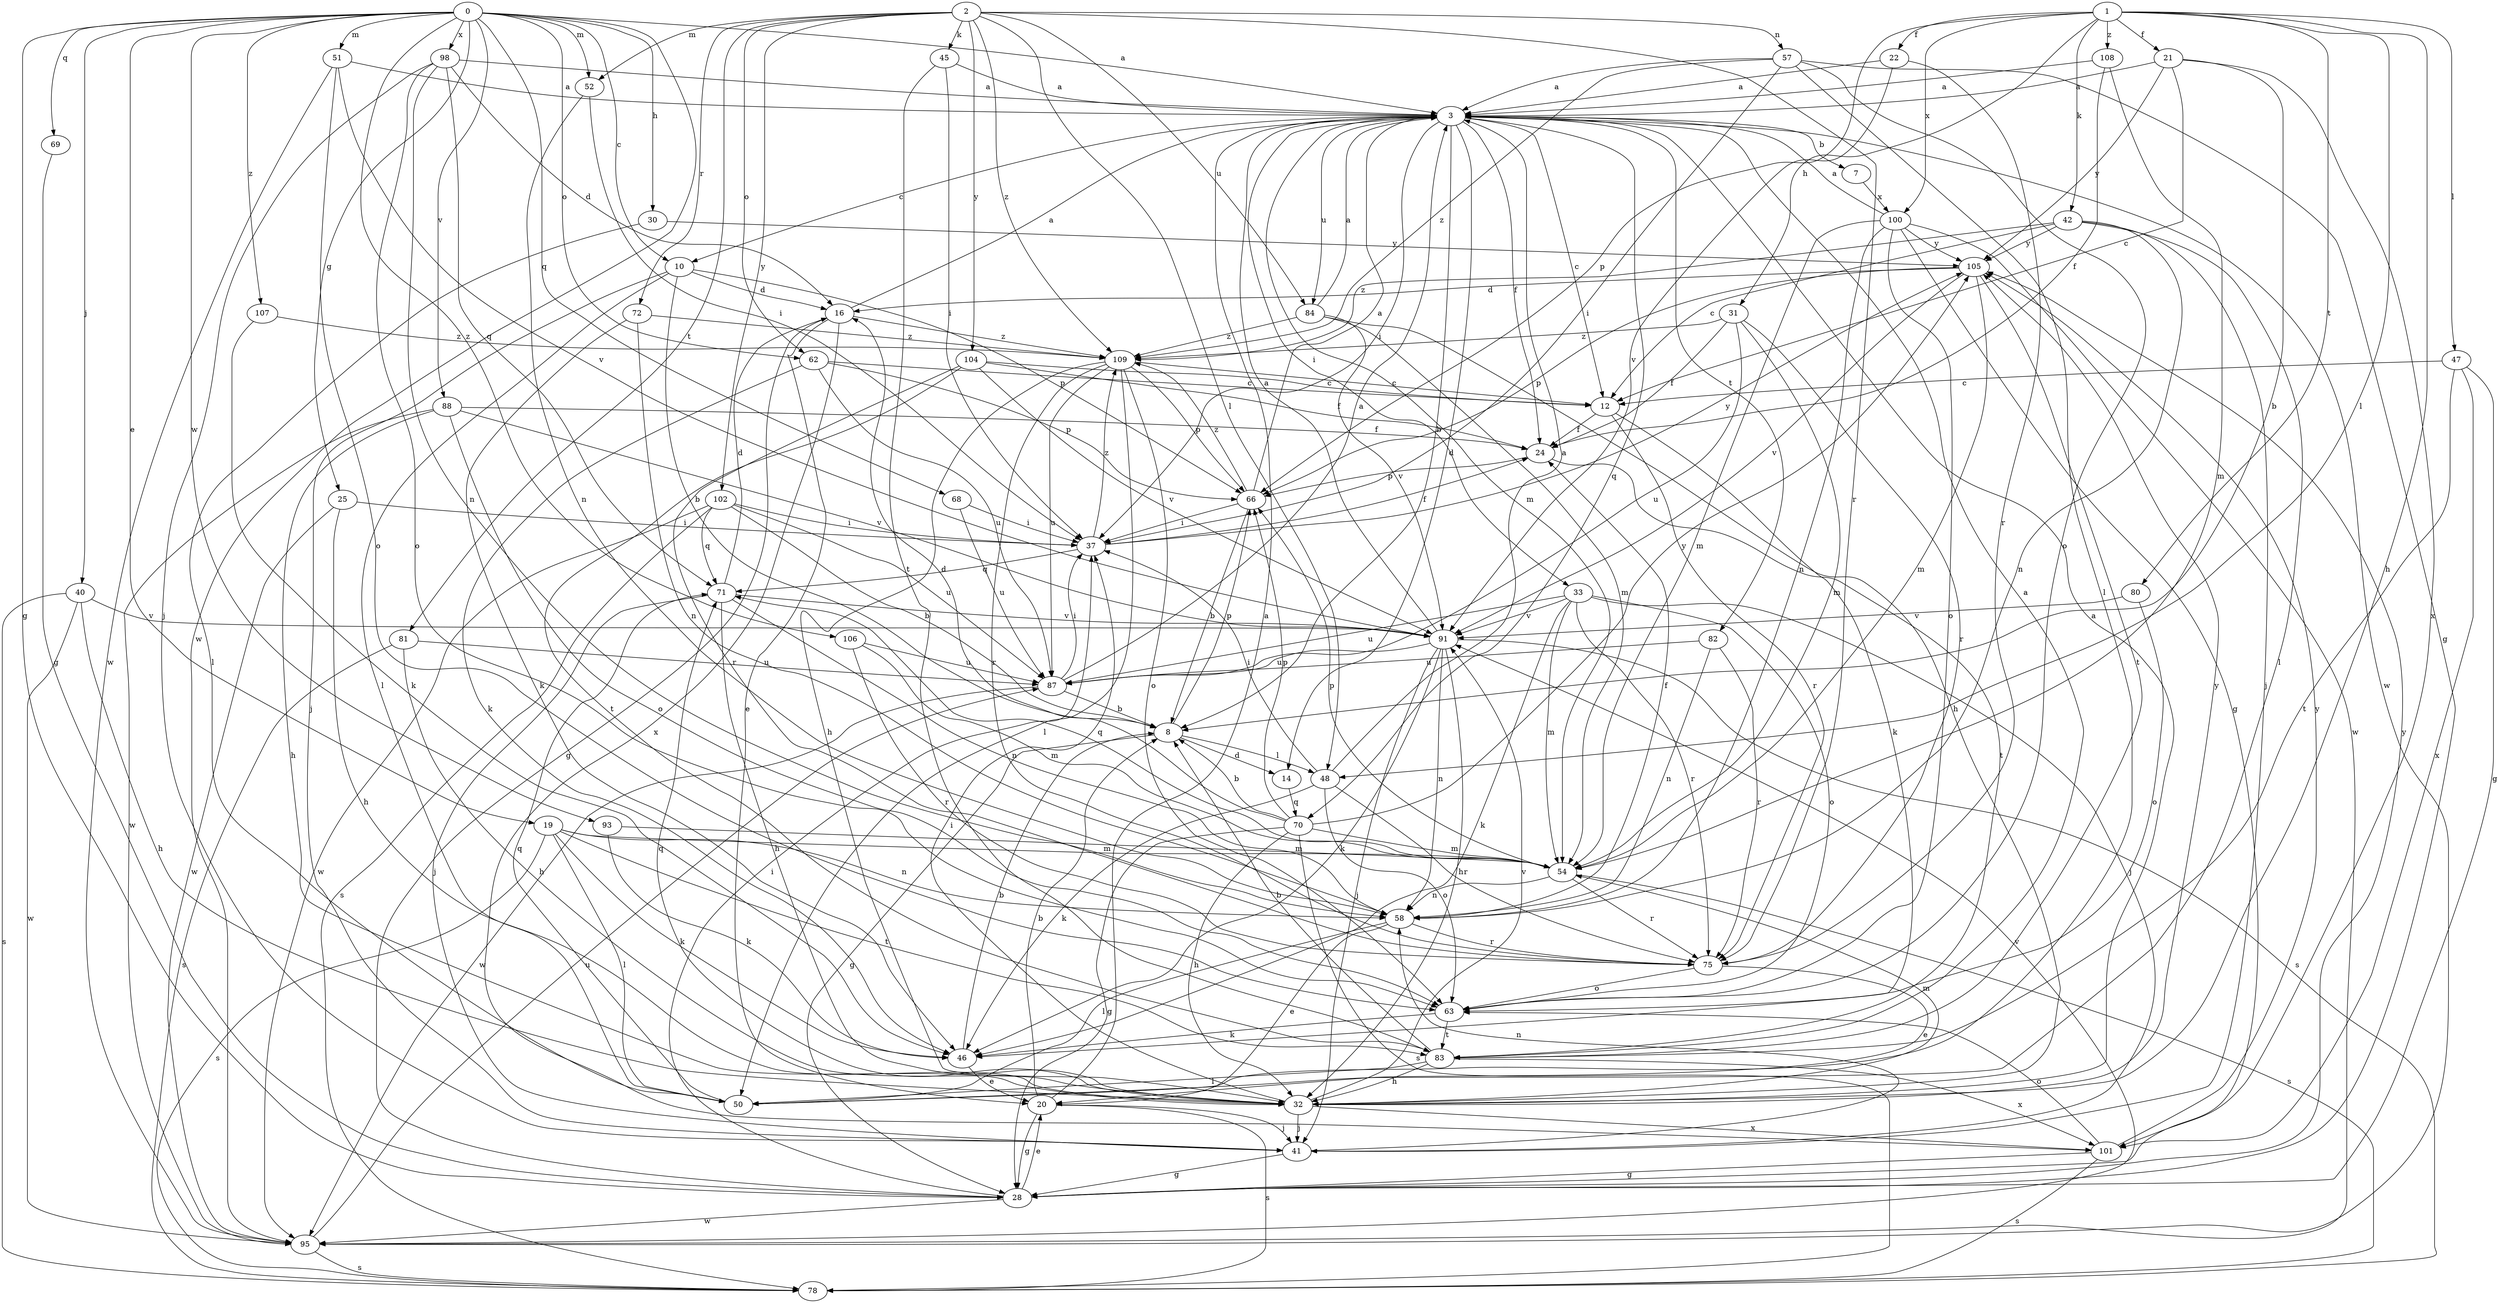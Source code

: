 strict digraph  {
0;
1;
2;
3;
7;
8;
10;
12;
14;
16;
19;
20;
21;
22;
24;
25;
28;
30;
31;
32;
33;
37;
40;
41;
42;
45;
46;
47;
48;
50;
51;
52;
54;
57;
58;
62;
63;
66;
68;
69;
70;
71;
72;
75;
78;
80;
81;
82;
83;
84;
87;
88;
91;
93;
95;
98;
100;
101;
102;
104;
105;
106;
107;
108;
109;
0 -> 3  [label=a];
0 -> 10  [label=c];
0 -> 19  [label=e];
0 -> 25  [label=g];
0 -> 28  [label=g];
0 -> 30  [label=h];
0 -> 40  [label=j];
0 -> 51  [label=m];
0 -> 52  [label=m];
0 -> 62  [label=o];
0 -> 68  [label=q];
0 -> 69  [label=q];
0 -> 88  [label=v];
0 -> 93  [label=w];
0 -> 95  [label=w];
0 -> 98  [label=x];
0 -> 106  [label=z];
0 -> 107  [label=z];
1 -> 21  [label=f];
1 -> 22  [label=f];
1 -> 31  [label=h];
1 -> 32  [label=h];
1 -> 42  [label=k];
1 -> 47  [label=l];
1 -> 48  [label=l];
1 -> 66  [label=p];
1 -> 80  [label=t];
1 -> 100  [label=x];
1 -> 108  [label=z];
2 -> 45  [label=k];
2 -> 48  [label=l];
2 -> 52  [label=m];
2 -> 57  [label=n];
2 -> 62  [label=o];
2 -> 72  [label=r];
2 -> 75  [label=r];
2 -> 81  [label=t];
2 -> 84  [label=u];
2 -> 102  [label=y];
2 -> 104  [label=y];
2 -> 109  [label=z];
3 -> 7  [label=b];
3 -> 8  [label=b];
3 -> 10  [label=c];
3 -> 12  [label=c];
3 -> 14  [label=d];
3 -> 24  [label=f];
3 -> 33  [label=i];
3 -> 37  [label=i];
3 -> 54  [label=m];
3 -> 70  [label=q];
3 -> 82  [label=t];
3 -> 84  [label=u];
3 -> 95  [label=w];
7 -> 100  [label=x];
8 -> 14  [label=d];
8 -> 28  [label=g];
8 -> 48  [label=l];
8 -> 66  [label=p];
10 -> 8  [label=b];
10 -> 16  [label=d];
10 -> 41  [label=j];
10 -> 50  [label=l];
10 -> 66  [label=p];
12 -> 24  [label=f];
12 -> 46  [label=k];
12 -> 75  [label=r];
14 -> 70  [label=q];
16 -> 3  [label=a];
16 -> 20  [label=e];
16 -> 28  [label=g];
16 -> 101  [label=x];
16 -> 109  [label=z];
19 -> 46  [label=k];
19 -> 50  [label=l];
19 -> 54  [label=m];
19 -> 58  [label=n];
19 -> 78  [label=s];
19 -> 83  [label=t];
20 -> 3  [label=a];
20 -> 8  [label=b];
20 -> 28  [label=g];
20 -> 41  [label=j];
20 -> 78  [label=s];
21 -> 3  [label=a];
21 -> 8  [label=b];
21 -> 12  [label=c];
21 -> 101  [label=x];
21 -> 105  [label=y];
22 -> 3  [label=a];
22 -> 75  [label=r];
22 -> 91  [label=v];
24 -> 66  [label=p];
24 -> 83  [label=t];
25 -> 32  [label=h];
25 -> 37  [label=i];
25 -> 95  [label=w];
28 -> 20  [label=e];
28 -> 37  [label=i];
28 -> 95  [label=w];
28 -> 105  [label=y];
30 -> 50  [label=l];
30 -> 105  [label=y];
31 -> 24  [label=f];
31 -> 54  [label=m];
31 -> 75  [label=r];
31 -> 87  [label=u];
31 -> 109  [label=z];
32 -> 3  [label=a];
32 -> 37  [label=i];
32 -> 41  [label=j];
32 -> 54  [label=m];
32 -> 71  [label=q];
32 -> 91  [label=v];
32 -> 101  [label=x];
32 -> 105  [label=y];
33 -> 41  [label=j];
33 -> 46  [label=k];
33 -> 54  [label=m];
33 -> 63  [label=o];
33 -> 75  [label=r];
33 -> 87  [label=u];
33 -> 91  [label=v];
37 -> 24  [label=f];
37 -> 71  [label=q];
37 -> 105  [label=y];
37 -> 109  [label=z];
40 -> 32  [label=h];
40 -> 78  [label=s];
40 -> 91  [label=v];
40 -> 95  [label=w];
41 -> 28  [label=g];
41 -> 58  [label=n];
42 -> 12  [label=c];
42 -> 41  [label=j];
42 -> 50  [label=l];
42 -> 58  [label=n];
42 -> 105  [label=y];
42 -> 109  [label=z];
45 -> 3  [label=a];
45 -> 37  [label=i];
45 -> 83  [label=t];
46 -> 8  [label=b];
46 -> 20  [label=e];
47 -> 12  [label=c];
47 -> 28  [label=g];
47 -> 83  [label=t];
47 -> 101  [label=x];
48 -> 3  [label=a];
48 -> 37  [label=i];
48 -> 46  [label=k];
48 -> 63  [label=o];
48 -> 75  [label=r];
50 -> 71  [label=q];
51 -> 3  [label=a];
51 -> 63  [label=o];
51 -> 91  [label=v];
51 -> 95  [label=w];
52 -> 37  [label=i];
52 -> 58  [label=n];
54 -> 58  [label=n];
54 -> 66  [label=p];
54 -> 71  [label=q];
54 -> 75  [label=r];
54 -> 78  [label=s];
57 -> 3  [label=a];
57 -> 28  [label=g];
57 -> 37  [label=i];
57 -> 50  [label=l];
57 -> 63  [label=o];
57 -> 109  [label=z];
58 -> 20  [label=e];
58 -> 24  [label=f];
58 -> 50  [label=l];
58 -> 75  [label=r];
62 -> 12  [label=c];
62 -> 46  [label=k];
62 -> 66  [label=p];
62 -> 87  [label=u];
63 -> 46  [label=k];
63 -> 83  [label=t];
66 -> 3  [label=a];
66 -> 8  [label=b];
66 -> 37  [label=i];
66 -> 109  [label=z];
68 -> 37  [label=i];
68 -> 87  [label=u];
69 -> 28  [label=g];
70 -> 8  [label=b];
70 -> 16  [label=d];
70 -> 28  [label=g];
70 -> 32  [label=h];
70 -> 54  [label=m];
70 -> 66  [label=p];
70 -> 78  [label=s];
70 -> 105  [label=y];
71 -> 16  [label=d];
71 -> 32  [label=h];
71 -> 41  [label=j];
71 -> 58  [label=n];
71 -> 91  [label=v];
72 -> 46  [label=k];
72 -> 58  [label=n];
72 -> 109  [label=z];
75 -> 20  [label=e];
75 -> 63  [label=o];
80 -> 63  [label=o];
80 -> 91  [label=v];
81 -> 32  [label=h];
81 -> 78  [label=s];
81 -> 87  [label=u];
82 -> 58  [label=n];
82 -> 75  [label=r];
82 -> 87  [label=u];
83 -> 3  [label=a];
83 -> 8  [label=b];
83 -> 32  [label=h];
83 -> 50  [label=l];
83 -> 101  [label=x];
84 -> 3  [label=a];
84 -> 32  [label=h];
84 -> 54  [label=m];
84 -> 91  [label=v];
84 -> 109  [label=z];
87 -> 3  [label=a];
87 -> 8  [label=b];
87 -> 37  [label=i];
87 -> 95  [label=w];
88 -> 24  [label=f];
88 -> 32  [label=h];
88 -> 63  [label=o];
88 -> 91  [label=v];
88 -> 95  [label=w];
91 -> 3  [label=a];
91 -> 32  [label=h];
91 -> 41  [label=j];
91 -> 46  [label=k];
91 -> 58  [label=n];
91 -> 78  [label=s];
91 -> 87  [label=u];
93 -> 46  [label=k];
93 -> 54  [label=m];
95 -> 78  [label=s];
95 -> 87  [label=u];
95 -> 91  [label=v];
98 -> 3  [label=a];
98 -> 16  [label=d];
98 -> 41  [label=j];
98 -> 58  [label=n];
98 -> 63  [label=o];
98 -> 71  [label=q];
100 -> 3  [label=a];
100 -> 28  [label=g];
100 -> 54  [label=m];
100 -> 58  [label=n];
100 -> 63  [label=o];
100 -> 95  [label=w];
100 -> 105  [label=y];
101 -> 28  [label=g];
101 -> 63  [label=o];
101 -> 78  [label=s];
101 -> 105  [label=y];
102 -> 8  [label=b];
102 -> 37  [label=i];
102 -> 71  [label=q];
102 -> 78  [label=s];
102 -> 87  [label=u];
102 -> 95  [label=w];
104 -> 12  [label=c];
104 -> 24  [label=f];
104 -> 75  [label=r];
104 -> 83  [label=t];
104 -> 91  [label=v];
105 -> 16  [label=d];
105 -> 54  [label=m];
105 -> 66  [label=p];
105 -> 83  [label=t];
105 -> 91  [label=v];
106 -> 54  [label=m];
106 -> 75  [label=r];
106 -> 87  [label=u];
107 -> 46  [label=k];
107 -> 109  [label=z];
108 -> 3  [label=a];
108 -> 24  [label=f];
108 -> 54  [label=m];
109 -> 12  [label=c];
109 -> 32  [label=h];
109 -> 50  [label=l];
109 -> 63  [label=o];
109 -> 66  [label=p];
109 -> 75  [label=r];
109 -> 87  [label=u];
}
